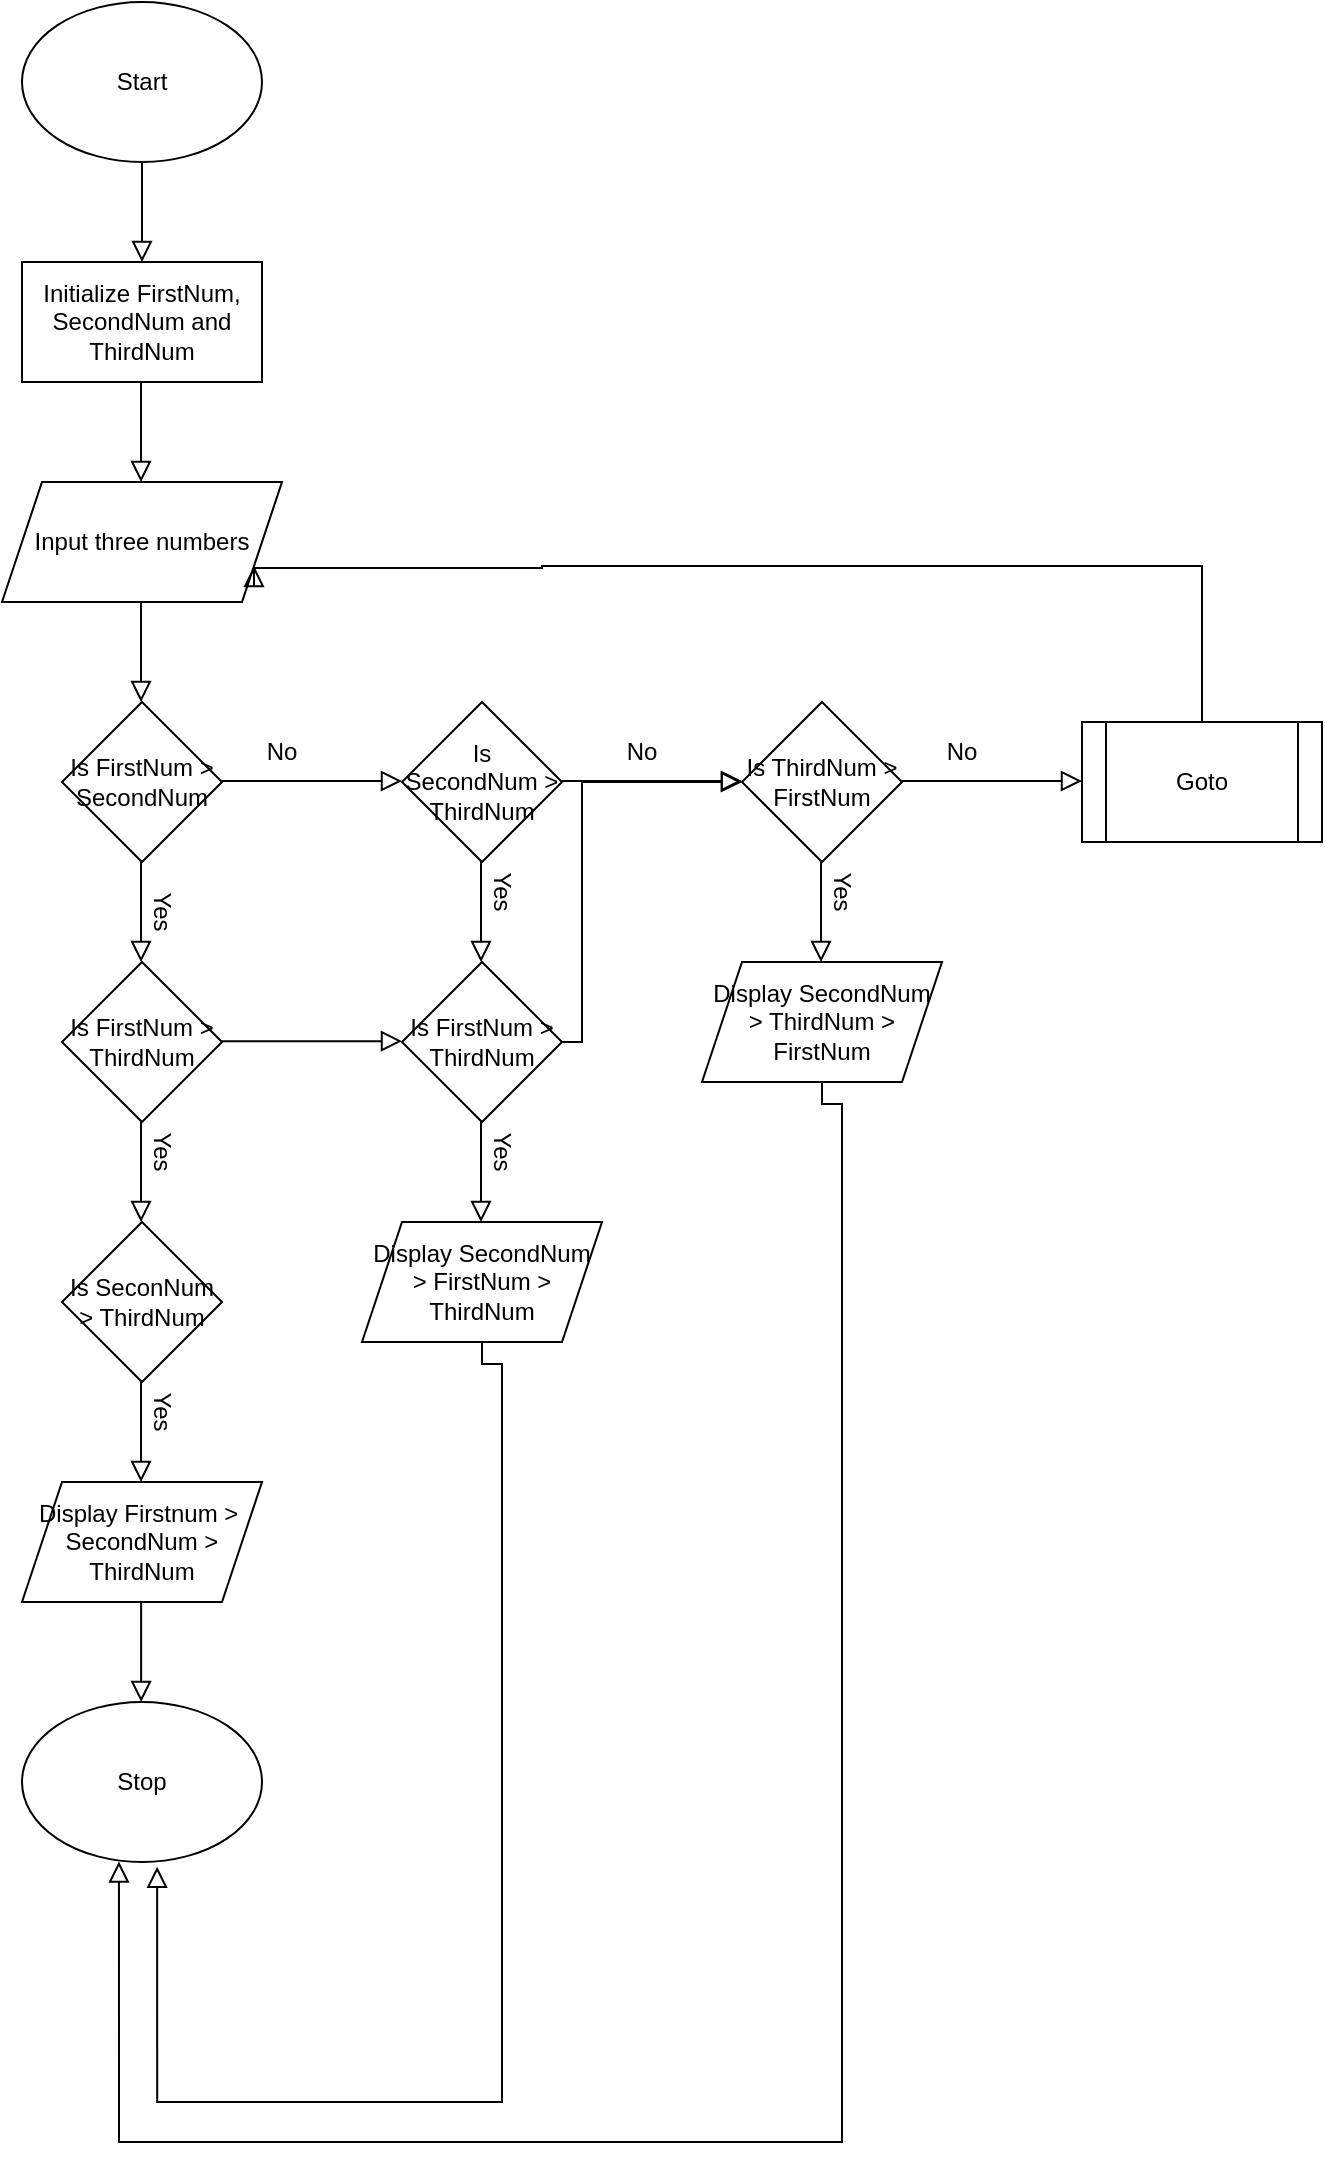 <mxfile version="21.7.5" type="github">
  <diagram id="C5RBs43oDa-KdzZeNtuy" name="Page-1">
    <mxGraphModel dx="875" dy="482" grid="1" gridSize="10" guides="1" tooltips="1" connect="1" arrows="1" fold="1" page="1" pageScale="1" pageWidth="827" pageHeight="1169" math="0" shadow="0">
      <root>
        <mxCell id="WIyWlLk6GJQsqaUBKTNV-0" />
        <mxCell id="WIyWlLk6GJQsqaUBKTNV-1" parent="WIyWlLk6GJQsqaUBKTNV-0" />
        <mxCell id="WIyWlLk6GJQsqaUBKTNV-2" value="" style="rounded=0;html=1;jettySize=auto;orthogonalLoop=1;fontSize=11;endArrow=block;endFill=0;endSize=8;strokeWidth=1;shadow=0;labelBackgroundColor=none;edgeStyle=orthogonalEdgeStyle;" parent="WIyWlLk6GJQsqaUBKTNV-1" edge="1">
          <mxGeometry relative="1" as="geometry">
            <mxPoint x="220" y="120" as="sourcePoint" />
            <mxPoint x="220" y="170" as="targetPoint" />
          </mxGeometry>
        </mxCell>
        <mxCell id="6s7M4Q1eQjnZ7TQTgRJK-0" value="Start" style="ellipse;whiteSpace=wrap;html=1;" vertex="1" parent="WIyWlLk6GJQsqaUBKTNV-1">
          <mxGeometry x="160" y="40" width="120" height="80" as="geometry" />
        </mxCell>
        <mxCell id="6s7M4Q1eQjnZ7TQTgRJK-1" value="Initialize FirstNum, SecondNum and ThirdNum" style="rounded=0;whiteSpace=wrap;html=1;" vertex="1" parent="WIyWlLk6GJQsqaUBKTNV-1">
          <mxGeometry x="160" y="170" width="120" height="60" as="geometry" />
        </mxCell>
        <mxCell id="6s7M4Q1eQjnZ7TQTgRJK-2" value="" style="rounded=0;html=1;jettySize=auto;orthogonalLoop=1;fontSize=11;endArrow=block;endFill=0;endSize=8;strokeWidth=1;shadow=0;labelBackgroundColor=none;edgeStyle=orthogonalEdgeStyle;" edge="1" parent="WIyWlLk6GJQsqaUBKTNV-1">
          <mxGeometry relative="1" as="geometry">
            <mxPoint x="219.5" y="230" as="sourcePoint" />
            <mxPoint x="219.5" y="280" as="targetPoint" />
          </mxGeometry>
        </mxCell>
        <mxCell id="6s7M4Q1eQjnZ7TQTgRJK-3" value="Input three numbers" style="shape=parallelogram;perimeter=parallelogramPerimeter;whiteSpace=wrap;html=1;fixedSize=1;" vertex="1" parent="WIyWlLk6GJQsqaUBKTNV-1">
          <mxGeometry x="150" y="280" width="140" height="60" as="geometry" />
        </mxCell>
        <mxCell id="6s7M4Q1eQjnZ7TQTgRJK-4" value="" style="rounded=0;html=1;jettySize=auto;orthogonalLoop=1;fontSize=11;endArrow=block;endFill=0;endSize=8;strokeWidth=1;shadow=0;labelBackgroundColor=none;edgeStyle=orthogonalEdgeStyle;" edge="1" parent="WIyWlLk6GJQsqaUBKTNV-1">
          <mxGeometry relative="1" as="geometry">
            <mxPoint x="219.5" y="340" as="sourcePoint" />
            <mxPoint x="219.5" y="390" as="targetPoint" />
          </mxGeometry>
        </mxCell>
        <mxCell id="6s7M4Q1eQjnZ7TQTgRJK-6" value="Is FirstNum &amp;gt; SecondNum" style="rhombus;whiteSpace=wrap;html=1;" vertex="1" parent="WIyWlLk6GJQsqaUBKTNV-1">
          <mxGeometry x="180" y="390" width="80" height="80" as="geometry" />
        </mxCell>
        <mxCell id="6s7M4Q1eQjnZ7TQTgRJK-7" value="" style="rounded=0;html=1;jettySize=auto;orthogonalLoop=1;fontSize=11;endArrow=block;endFill=0;endSize=8;strokeWidth=1;shadow=0;labelBackgroundColor=none;edgeStyle=orthogonalEdgeStyle;" edge="1" parent="WIyWlLk6GJQsqaUBKTNV-1">
          <mxGeometry relative="1" as="geometry">
            <mxPoint x="219.5" y="600" as="sourcePoint" />
            <mxPoint x="219.5" y="650" as="targetPoint" />
            <Array as="points">
              <mxPoint x="219.5" y="630" />
              <mxPoint x="219.5" y="630" />
            </Array>
          </mxGeometry>
        </mxCell>
        <mxCell id="6s7M4Q1eQjnZ7TQTgRJK-8" value="" style="rounded=0;html=1;jettySize=auto;orthogonalLoop=1;fontSize=11;endArrow=block;endFill=0;endSize=8;strokeWidth=1;shadow=0;labelBackgroundColor=none;edgeStyle=orthogonalEdgeStyle;" edge="1" parent="WIyWlLk6GJQsqaUBKTNV-1">
          <mxGeometry relative="1" as="geometry">
            <mxPoint x="219.5" y="470" as="sourcePoint" />
            <mxPoint x="219.5" y="520" as="targetPoint" />
          </mxGeometry>
        </mxCell>
        <mxCell id="6s7M4Q1eQjnZ7TQTgRJK-9" value="" style="rounded=0;html=1;jettySize=auto;orthogonalLoop=1;fontSize=11;endArrow=block;endFill=0;endSize=8;strokeWidth=1;shadow=0;labelBackgroundColor=none;edgeStyle=orthogonalEdgeStyle;" edge="1" parent="WIyWlLk6GJQsqaUBKTNV-1">
          <mxGeometry relative="1" as="geometry">
            <mxPoint x="260" y="429.5" as="sourcePoint" />
            <mxPoint x="350" y="429.5" as="targetPoint" />
          </mxGeometry>
        </mxCell>
        <mxCell id="6s7M4Q1eQjnZ7TQTgRJK-10" value="Is SecondNum &amp;gt; ThirdNum" style="rhombus;whiteSpace=wrap;html=1;" vertex="1" parent="WIyWlLk6GJQsqaUBKTNV-1">
          <mxGeometry x="350" y="390" width="80" height="80" as="geometry" />
        </mxCell>
        <mxCell id="6s7M4Q1eQjnZ7TQTgRJK-11" value="Is FirstNum &amp;gt; ThirdNum" style="rhombus;whiteSpace=wrap;html=1;" vertex="1" parent="WIyWlLk6GJQsqaUBKTNV-1">
          <mxGeometry x="180" y="520" width="80" height="80" as="geometry" />
        </mxCell>
        <mxCell id="6s7M4Q1eQjnZ7TQTgRJK-12" value="Display Firstnum &amp;gt;&amp;nbsp; SecondNum &amp;gt; ThirdNum" style="shape=parallelogram;perimeter=parallelogramPerimeter;whiteSpace=wrap;html=1;fixedSize=1;" vertex="1" parent="WIyWlLk6GJQsqaUBKTNV-1">
          <mxGeometry x="160" y="780" width="120" height="60" as="geometry" />
        </mxCell>
        <mxCell id="6s7M4Q1eQjnZ7TQTgRJK-13" value="Is SeconNum &amp;gt; ThirdNum" style="rhombus;whiteSpace=wrap;html=1;" vertex="1" parent="WIyWlLk6GJQsqaUBKTNV-1">
          <mxGeometry x="180" y="650" width="80" height="80" as="geometry" />
        </mxCell>
        <mxCell id="6s7M4Q1eQjnZ7TQTgRJK-14" value="" style="rounded=0;html=1;jettySize=auto;orthogonalLoop=1;fontSize=11;endArrow=block;endFill=0;endSize=8;strokeWidth=1;shadow=0;labelBackgroundColor=none;edgeStyle=orthogonalEdgeStyle;" edge="1" parent="WIyWlLk6GJQsqaUBKTNV-1">
          <mxGeometry relative="1" as="geometry">
            <mxPoint x="389.5" y="600" as="sourcePoint" />
            <mxPoint x="389.5" y="650" as="targetPoint" />
            <Array as="points">
              <mxPoint x="389.5" y="630" />
              <mxPoint x="389.5" y="630" />
            </Array>
          </mxGeometry>
        </mxCell>
        <mxCell id="6s7M4Q1eQjnZ7TQTgRJK-16" value="" style="rounded=0;html=1;jettySize=auto;orthogonalLoop=1;fontSize=11;endArrow=block;endFill=0;endSize=8;strokeWidth=1;shadow=0;labelBackgroundColor=none;edgeStyle=orthogonalEdgeStyle;" edge="1" parent="WIyWlLk6GJQsqaUBKTNV-1">
          <mxGeometry relative="1" as="geometry">
            <mxPoint x="389.5" y="470" as="sourcePoint" />
            <mxPoint x="389.5" y="520" as="targetPoint" />
            <Array as="points">
              <mxPoint x="389.5" y="500" />
              <mxPoint x="389.5" y="500" />
            </Array>
          </mxGeometry>
        </mxCell>
        <mxCell id="6s7M4Q1eQjnZ7TQTgRJK-18" value="" style="rounded=0;html=1;jettySize=auto;orthogonalLoop=1;fontSize=11;endArrow=block;endFill=0;endSize=8;strokeWidth=1;shadow=0;labelBackgroundColor=none;edgeStyle=orthogonalEdgeStyle;" edge="1" parent="WIyWlLk6GJQsqaUBKTNV-1">
          <mxGeometry relative="1" as="geometry">
            <mxPoint x="219.5" y="730" as="sourcePoint" />
            <mxPoint x="219.5" y="780" as="targetPoint" />
            <Array as="points">
              <mxPoint x="219.5" y="760" />
              <mxPoint x="219.5" y="760" />
            </Array>
          </mxGeometry>
        </mxCell>
        <mxCell id="6s7M4Q1eQjnZ7TQTgRJK-19" value="Is FirstNum &amp;gt; ThirdNum" style="rhombus;whiteSpace=wrap;html=1;" vertex="1" parent="WIyWlLk6GJQsqaUBKTNV-1">
          <mxGeometry x="350" y="520" width="80" height="80" as="geometry" />
        </mxCell>
        <mxCell id="6s7M4Q1eQjnZ7TQTgRJK-20" value="Display SecondNum &amp;gt; FirstNum &amp;gt; ThirdNum" style="shape=parallelogram;perimeter=parallelogramPerimeter;whiteSpace=wrap;html=1;fixedSize=1;" vertex="1" parent="WIyWlLk6GJQsqaUBKTNV-1">
          <mxGeometry x="330" y="650" width="120" height="60" as="geometry" />
        </mxCell>
        <mxCell id="6s7M4Q1eQjnZ7TQTgRJK-23" value="Is ThirdNum &amp;gt; FirstNum" style="rhombus;whiteSpace=wrap;html=1;" vertex="1" parent="WIyWlLk6GJQsqaUBKTNV-1">
          <mxGeometry x="520" y="390" width="80" height="80" as="geometry" />
        </mxCell>
        <mxCell id="6s7M4Q1eQjnZ7TQTgRJK-24" value="" style="rounded=0;html=1;jettySize=auto;orthogonalLoop=1;fontSize=11;endArrow=block;endFill=0;endSize=8;strokeWidth=1;shadow=0;labelBackgroundColor=none;edgeStyle=orthogonalEdgeStyle;" edge="1" parent="WIyWlLk6GJQsqaUBKTNV-1">
          <mxGeometry relative="1" as="geometry">
            <mxPoint x="430" y="429.5" as="sourcePoint" />
            <mxPoint x="520" y="429.5" as="targetPoint" />
          </mxGeometry>
        </mxCell>
        <mxCell id="6s7M4Q1eQjnZ7TQTgRJK-25" value="" style="rounded=0;html=1;jettySize=auto;orthogonalLoop=1;fontSize=11;endArrow=block;endFill=0;endSize=8;strokeWidth=1;shadow=0;labelBackgroundColor=none;edgeStyle=orthogonalEdgeStyle;" edge="1" parent="WIyWlLk6GJQsqaUBKTNV-1">
          <mxGeometry relative="1" as="geometry">
            <mxPoint x="559.5" y="470" as="sourcePoint" />
            <mxPoint x="559.5" y="520" as="targetPoint" />
            <Array as="points">
              <mxPoint x="559.5" y="500" />
              <mxPoint x="559.5" y="500" />
            </Array>
          </mxGeometry>
        </mxCell>
        <mxCell id="6s7M4Q1eQjnZ7TQTgRJK-26" value="Display SecondNum &amp;gt; ThirdNum &amp;gt; FirstNum" style="shape=parallelogram;perimeter=parallelogramPerimeter;whiteSpace=wrap;html=1;fixedSize=1;" vertex="1" parent="WIyWlLk6GJQsqaUBKTNV-1">
          <mxGeometry x="500" y="520" width="120" height="60" as="geometry" />
        </mxCell>
        <mxCell id="6s7M4Q1eQjnZ7TQTgRJK-27" value="" style="rounded=0;html=1;jettySize=auto;orthogonalLoop=1;fontSize=11;endArrow=block;endFill=0;endSize=8;strokeWidth=1;shadow=0;labelBackgroundColor=none;edgeStyle=orthogonalEdgeStyle;" edge="1" parent="WIyWlLk6GJQsqaUBKTNV-1">
          <mxGeometry relative="1" as="geometry">
            <mxPoint x="600" y="429.5" as="sourcePoint" />
            <mxPoint x="690" y="429.5" as="targetPoint" />
          </mxGeometry>
        </mxCell>
        <mxCell id="6s7M4Q1eQjnZ7TQTgRJK-28" value="Goto" style="shape=process;whiteSpace=wrap;html=1;backgroundOutline=1;" vertex="1" parent="WIyWlLk6GJQsqaUBKTNV-1">
          <mxGeometry x="690" y="400" width="120" height="60" as="geometry" />
        </mxCell>
        <mxCell id="6s7M4Q1eQjnZ7TQTgRJK-29" value="" style="rounded=0;html=1;jettySize=auto;orthogonalLoop=1;fontSize=11;endArrow=block;endFill=0;endSize=8;strokeWidth=1;shadow=0;labelBackgroundColor=none;edgeStyle=orthogonalEdgeStyle;exitX=0.5;exitY=0;exitDx=0;exitDy=0;entryX=1;entryY=0.75;entryDx=0;entryDy=0;" edge="1" parent="WIyWlLk6GJQsqaUBKTNV-1" source="6s7M4Q1eQjnZ7TQTgRJK-28" target="6s7M4Q1eQjnZ7TQTgRJK-3">
          <mxGeometry relative="1" as="geometry">
            <mxPoint x="749.94" y="390" as="sourcePoint" />
            <mxPoint x="282" y="323" as="targetPoint" />
            <Array as="points">
              <mxPoint x="750" y="322" />
              <mxPoint x="420" y="322" />
              <mxPoint x="276" y="323" />
            </Array>
          </mxGeometry>
        </mxCell>
        <mxCell id="6s7M4Q1eQjnZ7TQTgRJK-30" value="No" style="text;html=1;strokeColor=none;fillColor=none;align=center;verticalAlign=middle;whiteSpace=wrap;rounded=0;" vertex="1" parent="WIyWlLk6GJQsqaUBKTNV-1">
          <mxGeometry x="260" y="400" width="60" height="30" as="geometry" />
        </mxCell>
        <mxCell id="6s7M4Q1eQjnZ7TQTgRJK-31" value="No" style="text;html=1;strokeColor=none;fillColor=none;align=center;verticalAlign=middle;whiteSpace=wrap;rounded=0;" vertex="1" parent="WIyWlLk6GJQsqaUBKTNV-1">
          <mxGeometry x="440" y="400" width="60" height="30" as="geometry" />
        </mxCell>
        <mxCell id="6s7M4Q1eQjnZ7TQTgRJK-32" value="No" style="text;html=1;strokeColor=none;fillColor=none;align=center;verticalAlign=middle;whiteSpace=wrap;rounded=0;" vertex="1" parent="WIyWlLk6GJQsqaUBKTNV-1">
          <mxGeometry x="600" y="400" width="60" height="30" as="geometry" />
        </mxCell>
        <mxCell id="6s7M4Q1eQjnZ7TQTgRJK-33" value="Yes" style="text;html=1;strokeColor=none;fillColor=none;align=center;verticalAlign=middle;whiteSpace=wrap;rounded=0;rotation=90;" vertex="1" parent="WIyWlLk6GJQsqaUBKTNV-1">
          <mxGeometry x="200" y="730" width="60" height="30" as="geometry" />
        </mxCell>
        <mxCell id="6s7M4Q1eQjnZ7TQTgRJK-34" value="Yes" style="text;html=1;strokeColor=none;fillColor=none;align=center;verticalAlign=middle;whiteSpace=wrap;rounded=0;rotation=90;" vertex="1" parent="WIyWlLk6GJQsqaUBKTNV-1">
          <mxGeometry x="200" y="600" width="60" height="30" as="geometry" />
        </mxCell>
        <mxCell id="6s7M4Q1eQjnZ7TQTgRJK-35" value="Yes" style="text;html=1;strokeColor=none;fillColor=none;align=center;verticalAlign=middle;whiteSpace=wrap;rounded=0;rotation=90;" vertex="1" parent="WIyWlLk6GJQsqaUBKTNV-1">
          <mxGeometry x="370" y="600" width="60" height="30" as="geometry" />
        </mxCell>
        <mxCell id="6s7M4Q1eQjnZ7TQTgRJK-36" value="Yes" style="text;html=1;strokeColor=none;fillColor=none;align=center;verticalAlign=middle;whiteSpace=wrap;rounded=0;rotation=90;" vertex="1" parent="WIyWlLk6GJQsqaUBKTNV-1">
          <mxGeometry x="540" y="470" width="60" height="30" as="geometry" />
        </mxCell>
        <mxCell id="6s7M4Q1eQjnZ7TQTgRJK-37" value="Yes" style="text;html=1;strokeColor=none;fillColor=none;align=center;verticalAlign=middle;whiteSpace=wrap;rounded=0;rotation=90;" vertex="1" parent="WIyWlLk6GJQsqaUBKTNV-1">
          <mxGeometry x="370" y="470" width="60" height="30" as="geometry" />
        </mxCell>
        <mxCell id="6s7M4Q1eQjnZ7TQTgRJK-38" value="Yes" style="text;html=1;strokeColor=none;fillColor=none;align=center;verticalAlign=middle;whiteSpace=wrap;rounded=0;rotation=90;" vertex="1" parent="WIyWlLk6GJQsqaUBKTNV-1">
          <mxGeometry x="200" y="480" width="60" height="30" as="geometry" />
        </mxCell>
        <mxCell id="6s7M4Q1eQjnZ7TQTgRJK-41" value="" style="rounded=0;html=1;jettySize=auto;orthogonalLoop=1;fontSize=11;endArrow=block;endFill=0;endSize=8;strokeWidth=1;shadow=0;labelBackgroundColor=none;edgeStyle=orthogonalEdgeStyle;exitX=1;exitY=0.5;exitDx=0;exitDy=0;" edge="1" parent="WIyWlLk6GJQsqaUBKTNV-1" source="6s7M4Q1eQjnZ7TQTgRJK-19">
          <mxGeometry relative="1" as="geometry">
            <mxPoint x="414" y="520" as="sourcePoint" />
            <mxPoint x="520" y="430" as="targetPoint" />
            <Array as="points">
              <mxPoint x="440" y="560" />
              <mxPoint x="440" y="430" />
            </Array>
          </mxGeometry>
        </mxCell>
        <mxCell id="6s7M4Q1eQjnZ7TQTgRJK-42" value="" style="rounded=0;html=1;jettySize=auto;orthogonalLoop=1;fontSize=11;endArrow=block;endFill=0;endSize=8;strokeWidth=1;shadow=0;labelBackgroundColor=none;edgeStyle=orthogonalEdgeStyle;" edge="1" parent="WIyWlLk6GJQsqaUBKTNV-1">
          <mxGeometry relative="1" as="geometry">
            <mxPoint x="260" y="559.57" as="sourcePoint" />
            <mxPoint x="350" y="559.57" as="targetPoint" />
          </mxGeometry>
        </mxCell>
        <mxCell id="6s7M4Q1eQjnZ7TQTgRJK-43" value="" style="rounded=0;html=1;jettySize=auto;orthogonalLoop=1;fontSize=11;endArrow=block;endFill=0;endSize=8;strokeWidth=1;shadow=0;labelBackgroundColor=none;edgeStyle=orthogonalEdgeStyle;entryX=0.404;entryY=0.997;entryDx=0;entryDy=0;exitX=0.5;exitY=1;exitDx=0;exitDy=0;entryPerimeter=0;" edge="1" parent="WIyWlLk6GJQsqaUBKTNV-1" source="6s7M4Q1eQjnZ7TQTgRJK-26" target="6s7M4Q1eQjnZ7TQTgRJK-46">
          <mxGeometry relative="1" as="geometry">
            <mxPoint x="560" y="590" as="sourcePoint" />
            <mxPoint x="290" y="1110" as="targetPoint" />
            <Array as="points">
              <mxPoint x="560" y="591" />
              <mxPoint x="570" y="591" />
              <mxPoint x="570" y="1110" />
              <mxPoint x="208" y="1110" />
            </Array>
          </mxGeometry>
        </mxCell>
        <mxCell id="6s7M4Q1eQjnZ7TQTgRJK-46" value="Stop" style="ellipse;whiteSpace=wrap;html=1;" vertex="1" parent="WIyWlLk6GJQsqaUBKTNV-1">
          <mxGeometry x="160" y="890" width="120" height="80" as="geometry" />
        </mxCell>
        <mxCell id="6s7M4Q1eQjnZ7TQTgRJK-47" value="" style="rounded=0;html=1;jettySize=auto;orthogonalLoop=1;fontSize=11;endArrow=block;endFill=0;endSize=8;strokeWidth=1;shadow=0;labelBackgroundColor=none;edgeStyle=orthogonalEdgeStyle;entryX=0.563;entryY=1.03;entryDx=0;entryDy=0;exitX=0.5;exitY=1;exitDx=0;exitDy=0;jumpSize=0;entryPerimeter=0;" edge="1" parent="WIyWlLk6GJQsqaUBKTNV-1" target="6s7M4Q1eQjnZ7TQTgRJK-46">
          <mxGeometry relative="1" as="geometry">
            <mxPoint x="390" y="710" as="sourcePoint" />
            <mxPoint x="110" y="1060" as="targetPoint" />
            <Array as="points">
              <mxPoint x="390" y="721" />
              <mxPoint x="400" y="721" />
              <mxPoint x="400" y="1090" />
              <mxPoint x="228" y="1090" />
            </Array>
          </mxGeometry>
        </mxCell>
        <mxCell id="6s7M4Q1eQjnZ7TQTgRJK-48" value="" style="rounded=0;html=1;jettySize=auto;orthogonalLoop=1;fontSize=11;endArrow=block;endFill=0;endSize=8;strokeWidth=1;shadow=0;labelBackgroundColor=none;edgeStyle=orthogonalEdgeStyle;" edge="1" parent="WIyWlLk6GJQsqaUBKTNV-1">
          <mxGeometry relative="1" as="geometry">
            <mxPoint x="219.57" y="840" as="sourcePoint" />
            <mxPoint x="219.57" y="890" as="targetPoint" />
          </mxGeometry>
        </mxCell>
      </root>
    </mxGraphModel>
  </diagram>
</mxfile>
